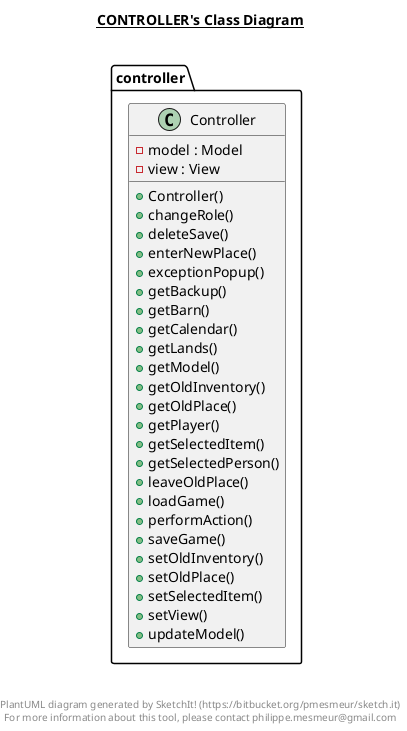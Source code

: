 @startuml

title __CONTROLLER's Class Diagram__\n

  namespace controller {
    class controller.Controller {
        - model : Model
        - view : View
        + Controller()
        + changeRole()
        + deleteSave()
        + enterNewPlace()
        + exceptionPopup()
        + getBackup()
        + getBarn()
        + getCalendar()
        + getLands()
        + getModel()
        + getOldInventory()
        + getOldPlace()
        + getPlayer()
        + getSelectedItem()
        + getSelectedPerson()
        + leaveOldPlace()
        + loadGame()
        + performAction()
        + saveGame()
        + setOldInventory()
        + setOldPlace()
        + setSelectedItem()
        + setView()
        + updateModel()
    }
  }
  



right footer


PlantUML diagram generated by SketchIt! (https://bitbucket.org/pmesmeur/sketch.it)
For more information about this tool, please contact philippe.mesmeur@gmail.com
endfooter

@enduml

